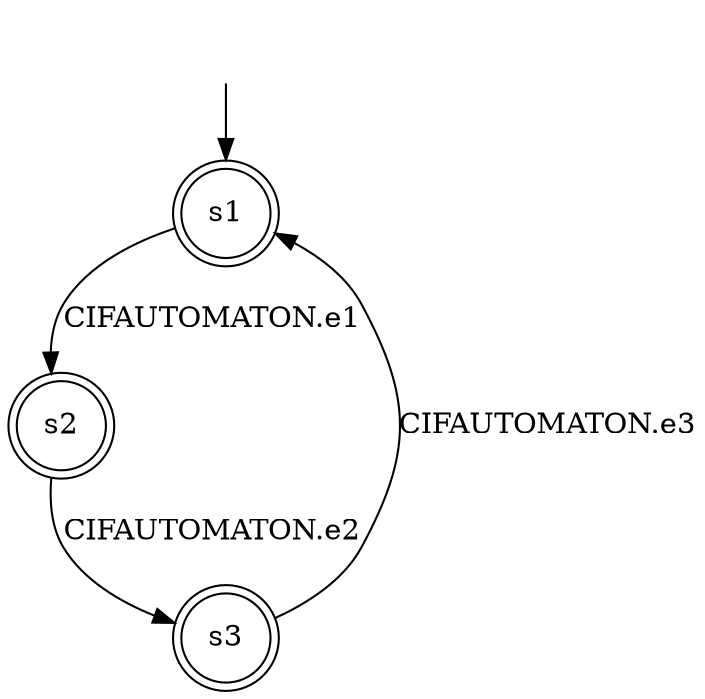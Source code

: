 digraph automaton {
	1 [label=<s1> shape="doublecircle"];
	2 [label=<s2> shape="doublecircle"];
	3 [label=<s3> shape="doublecircle"];
	__init1 [label=<> shape="none"];
	__init1 -> 1;
	1 -> 2 [label=<CIFAUTOMATON.e1> id="1-0-2"];
	2 -> 3 [label=<CIFAUTOMATON.e2> id="2-0-3"];
	3 -> 1 [label=<CIFAUTOMATON.e3> id="3-0-1"];
}
